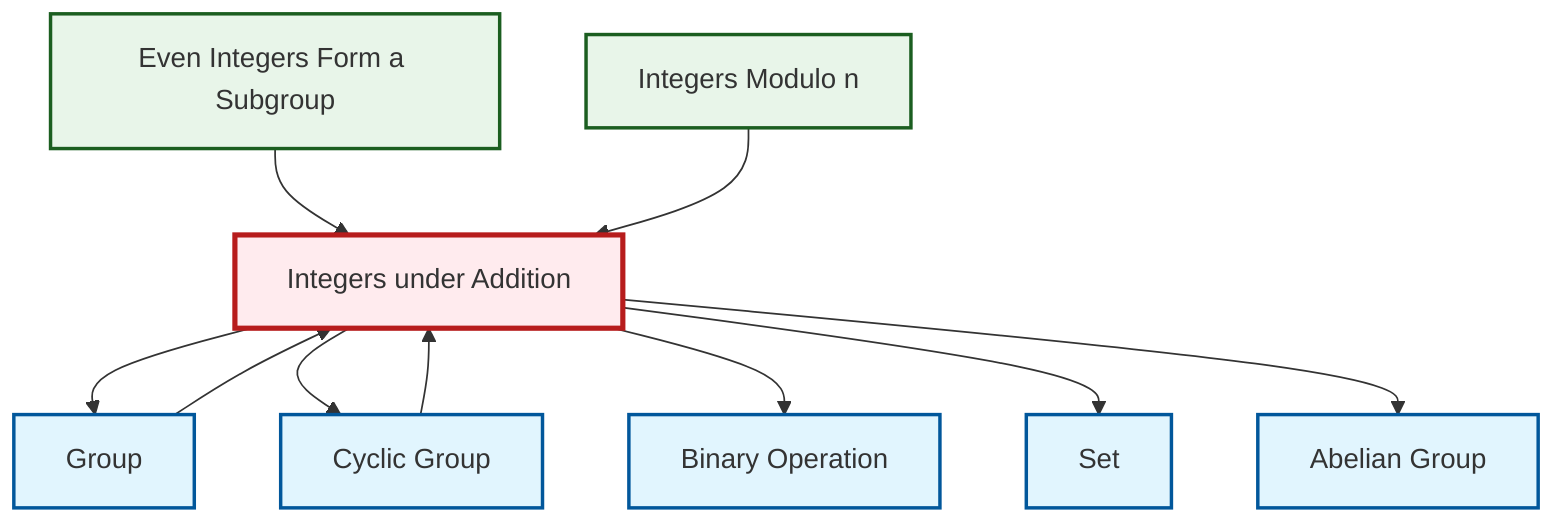 graph TD
    classDef definition fill:#e1f5fe,stroke:#01579b,stroke-width:2px
    classDef theorem fill:#f3e5f5,stroke:#4a148c,stroke-width:2px
    classDef axiom fill:#fff3e0,stroke:#e65100,stroke-width:2px
    classDef example fill:#e8f5e9,stroke:#1b5e20,stroke-width:2px
    classDef current fill:#ffebee,stroke:#b71c1c,stroke-width:3px
    ex-quotient-integers-mod-n["Integers Modulo n"]:::example
    def-group["Group"]:::definition
    ex-integers-addition["Integers under Addition"]:::example
    def-set["Set"]:::definition
    def-cyclic-group["Cyclic Group"]:::definition
    def-binary-operation["Binary Operation"]:::definition
    def-abelian-group["Abelian Group"]:::definition
    ex-even-integers-subgroup["Even Integers Form a Subgroup"]:::example
    ex-integers-addition --> def-group
    def-cyclic-group --> ex-integers-addition
    ex-integers-addition --> def-cyclic-group
    ex-integers-addition --> def-binary-operation
    def-group --> ex-integers-addition
    ex-integers-addition --> def-set
    ex-even-integers-subgroup --> ex-integers-addition
    ex-quotient-integers-mod-n --> ex-integers-addition
    ex-integers-addition --> def-abelian-group
    class ex-integers-addition current